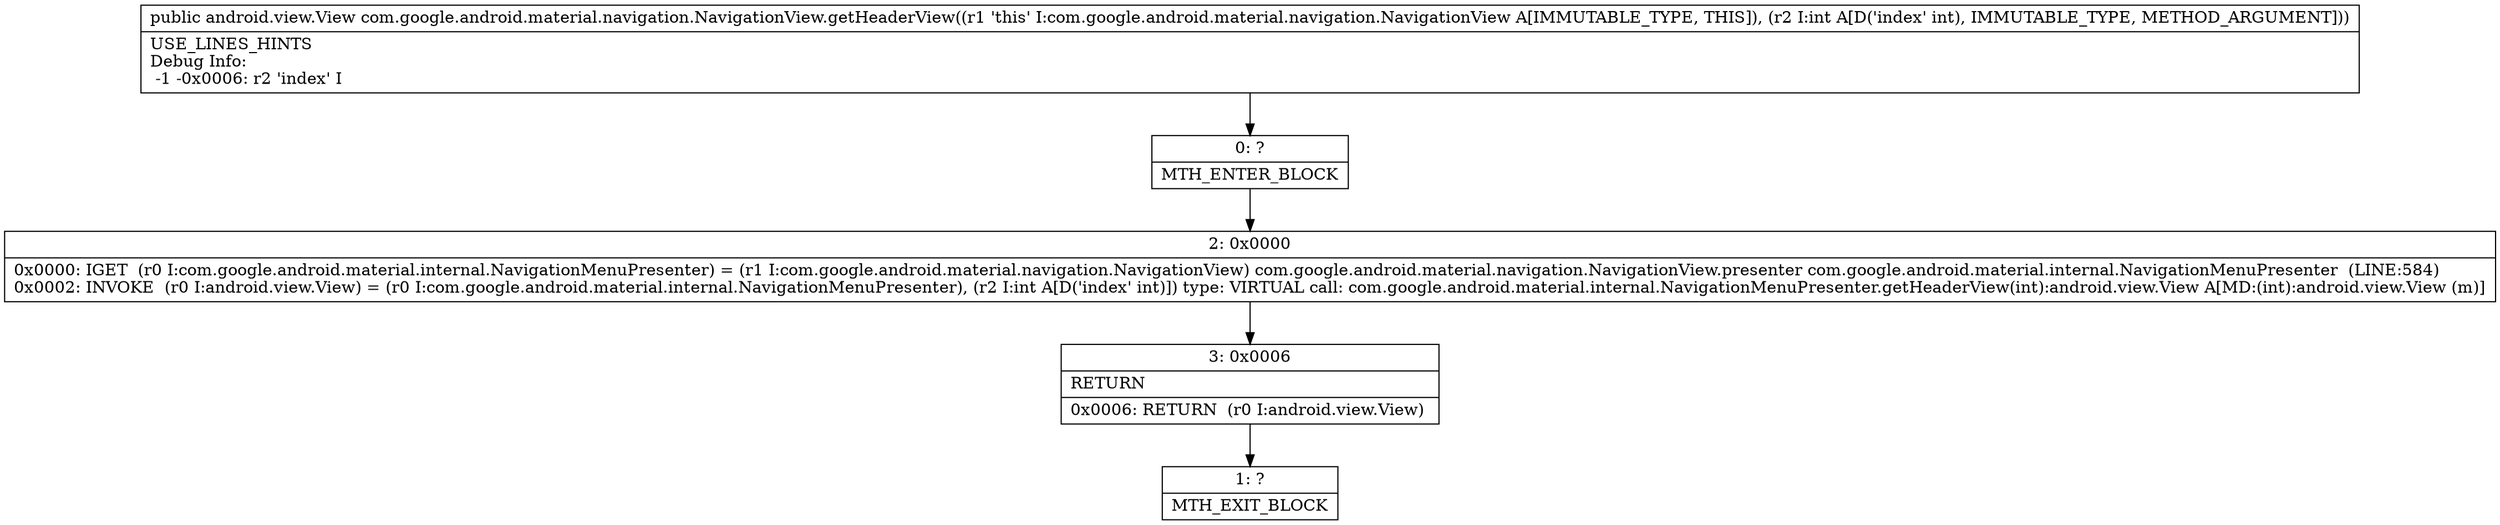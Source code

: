 digraph "CFG forcom.google.android.material.navigation.NavigationView.getHeaderView(I)Landroid\/view\/View;" {
Node_0 [shape=record,label="{0\:\ ?|MTH_ENTER_BLOCK\l}"];
Node_2 [shape=record,label="{2\:\ 0x0000|0x0000: IGET  (r0 I:com.google.android.material.internal.NavigationMenuPresenter) = (r1 I:com.google.android.material.navigation.NavigationView) com.google.android.material.navigation.NavigationView.presenter com.google.android.material.internal.NavigationMenuPresenter  (LINE:584)\l0x0002: INVOKE  (r0 I:android.view.View) = (r0 I:com.google.android.material.internal.NavigationMenuPresenter), (r2 I:int A[D('index' int)]) type: VIRTUAL call: com.google.android.material.internal.NavigationMenuPresenter.getHeaderView(int):android.view.View A[MD:(int):android.view.View (m)]\l}"];
Node_3 [shape=record,label="{3\:\ 0x0006|RETURN\l|0x0006: RETURN  (r0 I:android.view.View) \l}"];
Node_1 [shape=record,label="{1\:\ ?|MTH_EXIT_BLOCK\l}"];
MethodNode[shape=record,label="{public android.view.View com.google.android.material.navigation.NavigationView.getHeaderView((r1 'this' I:com.google.android.material.navigation.NavigationView A[IMMUTABLE_TYPE, THIS]), (r2 I:int A[D('index' int), IMMUTABLE_TYPE, METHOD_ARGUMENT]))  | USE_LINES_HINTS\lDebug Info:\l  \-1 \-0x0006: r2 'index' I\l}"];
MethodNode -> Node_0;Node_0 -> Node_2;
Node_2 -> Node_3;
Node_3 -> Node_1;
}

